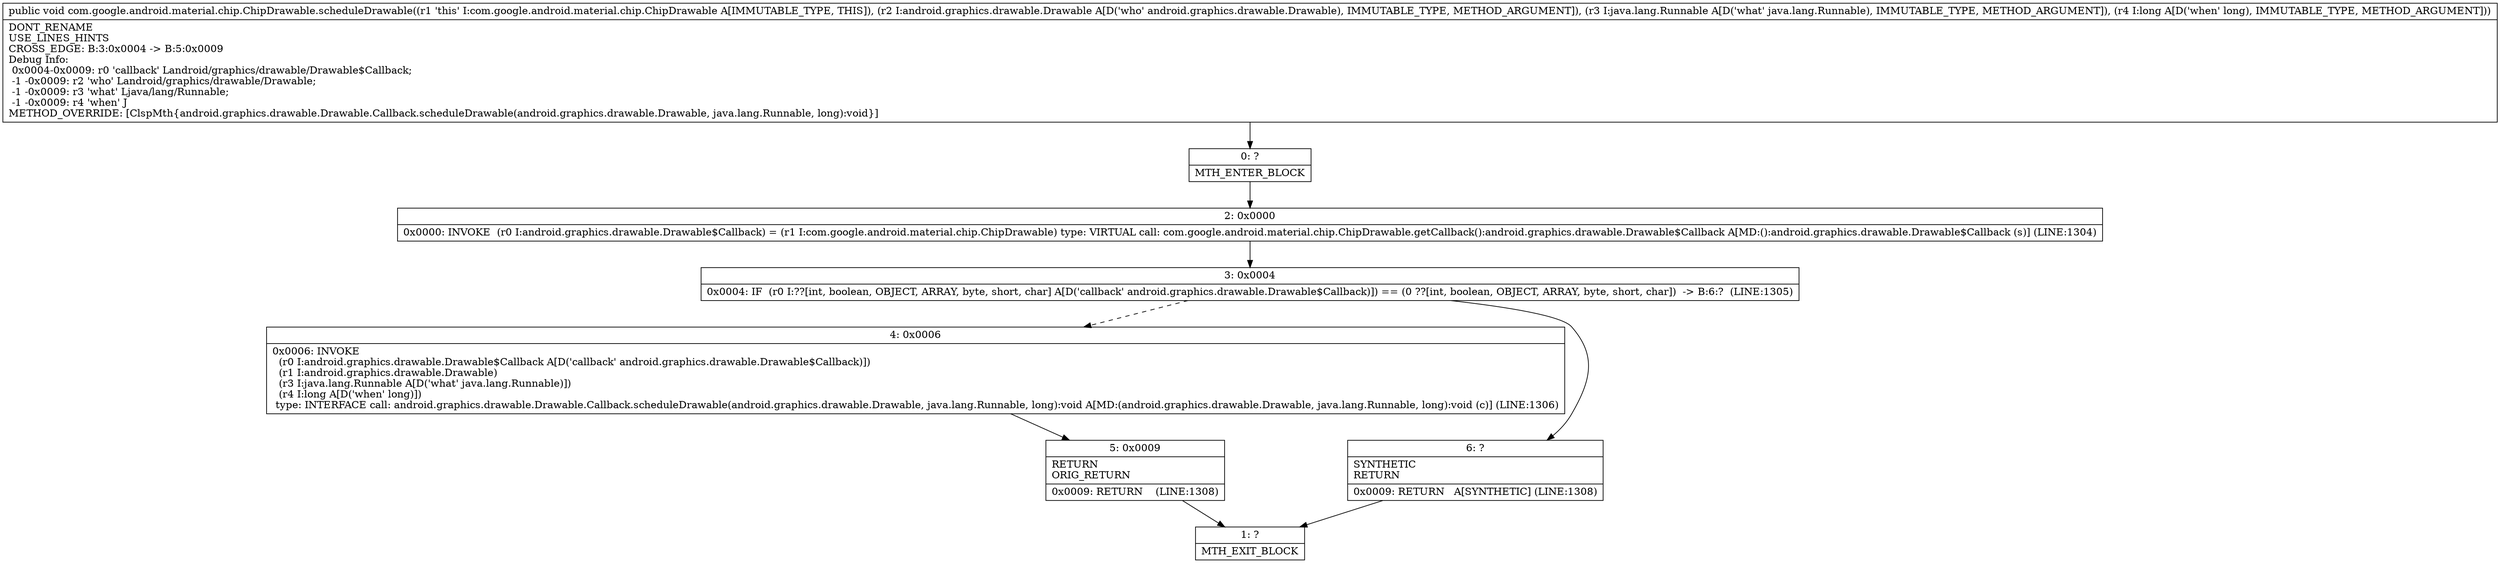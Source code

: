 digraph "CFG forcom.google.android.material.chip.ChipDrawable.scheduleDrawable(Landroid\/graphics\/drawable\/Drawable;Ljava\/lang\/Runnable;J)V" {
Node_0 [shape=record,label="{0\:\ ?|MTH_ENTER_BLOCK\l}"];
Node_2 [shape=record,label="{2\:\ 0x0000|0x0000: INVOKE  (r0 I:android.graphics.drawable.Drawable$Callback) = (r1 I:com.google.android.material.chip.ChipDrawable) type: VIRTUAL call: com.google.android.material.chip.ChipDrawable.getCallback():android.graphics.drawable.Drawable$Callback A[MD:():android.graphics.drawable.Drawable$Callback (s)] (LINE:1304)\l}"];
Node_3 [shape=record,label="{3\:\ 0x0004|0x0004: IF  (r0 I:??[int, boolean, OBJECT, ARRAY, byte, short, char] A[D('callback' android.graphics.drawable.Drawable$Callback)]) == (0 ??[int, boolean, OBJECT, ARRAY, byte, short, char])  \-\> B:6:?  (LINE:1305)\l}"];
Node_4 [shape=record,label="{4\:\ 0x0006|0x0006: INVOKE  \l  (r0 I:android.graphics.drawable.Drawable$Callback A[D('callback' android.graphics.drawable.Drawable$Callback)])\l  (r1 I:android.graphics.drawable.Drawable)\l  (r3 I:java.lang.Runnable A[D('what' java.lang.Runnable)])\l  (r4 I:long A[D('when' long)])\l type: INTERFACE call: android.graphics.drawable.Drawable.Callback.scheduleDrawable(android.graphics.drawable.Drawable, java.lang.Runnable, long):void A[MD:(android.graphics.drawable.Drawable, java.lang.Runnable, long):void (c)] (LINE:1306)\l}"];
Node_5 [shape=record,label="{5\:\ 0x0009|RETURN\lORIG_RETURN\l|0x0009: RETURN    (LINE:1308)\l}"];
Node_1 [shape=record,label="{1\:\ ?|MTH_EXIT_BLOCK\l}"];
Node_6 [shape=record,label="{6\:\ ?|SYNTHETIC\lRETURN\l|0x0009: RETURN   A[SYNTHETIC] (LINE:1308)\l}"];
MethodNode[shape=record,label="{public void com.google.android.material.chip.ChipDrawable.scheduleDrawable((r1 'this' I:com.google.android.material.chip.ChipDrawable A[IMMUTABLE_TYPE, THIS]), (r2 I:android.graphics.drawable.Drawable A[D('who' android.graphics.drawable.Drawable), IMMUTABLE_TYPE, METHOD_ARGUMENT]), (r3 I:java.lang.Runnable A[D('what' java.lang.Runnable), IMMUTABLE_TYPE, METHOD_ARGUMENT]), (r4 I:long A[D('when' long), IMMUTABLE_TYPE, METHOD_ARGUMENT]))  | DONT_RENAME\lUSE_LINES_HINTS\lCROSS_EDGE: B:3:0x0004 \-\> B:5:0x0009\lDebug Info:\l  0x0004\-0x0009: r0 'callback' Landroid\/graphics\/drawable\/Drawable$Callback;\l  \-1 \-0x0009: r2 'who' Landroid\/graphics\/drawable\/Drawable;\l  \-1 \-0x0009: r3 'what' Ljava\/lang\/Runnable;\l  \-1 \-0x0009: r4 'when' J\lMETHOD_OVERRIDE: [ClspMth\{android.graphics.drawable.Drawable.Callback.scheduleDrawable(android.graphics.drawable.Drawable, java.lang.Runnable, long):void\}]\l}"];
MethodNode -> Node_0;Node_0 -> Node_2;
Node_2 -> Node_3;
Node_3 -> Node_4[style=dashed];
Node_3 -> Node_6;
Node_4 -> Node_5;
Node_5 -> Node_1;
Node_6 -> Node_1;
}

